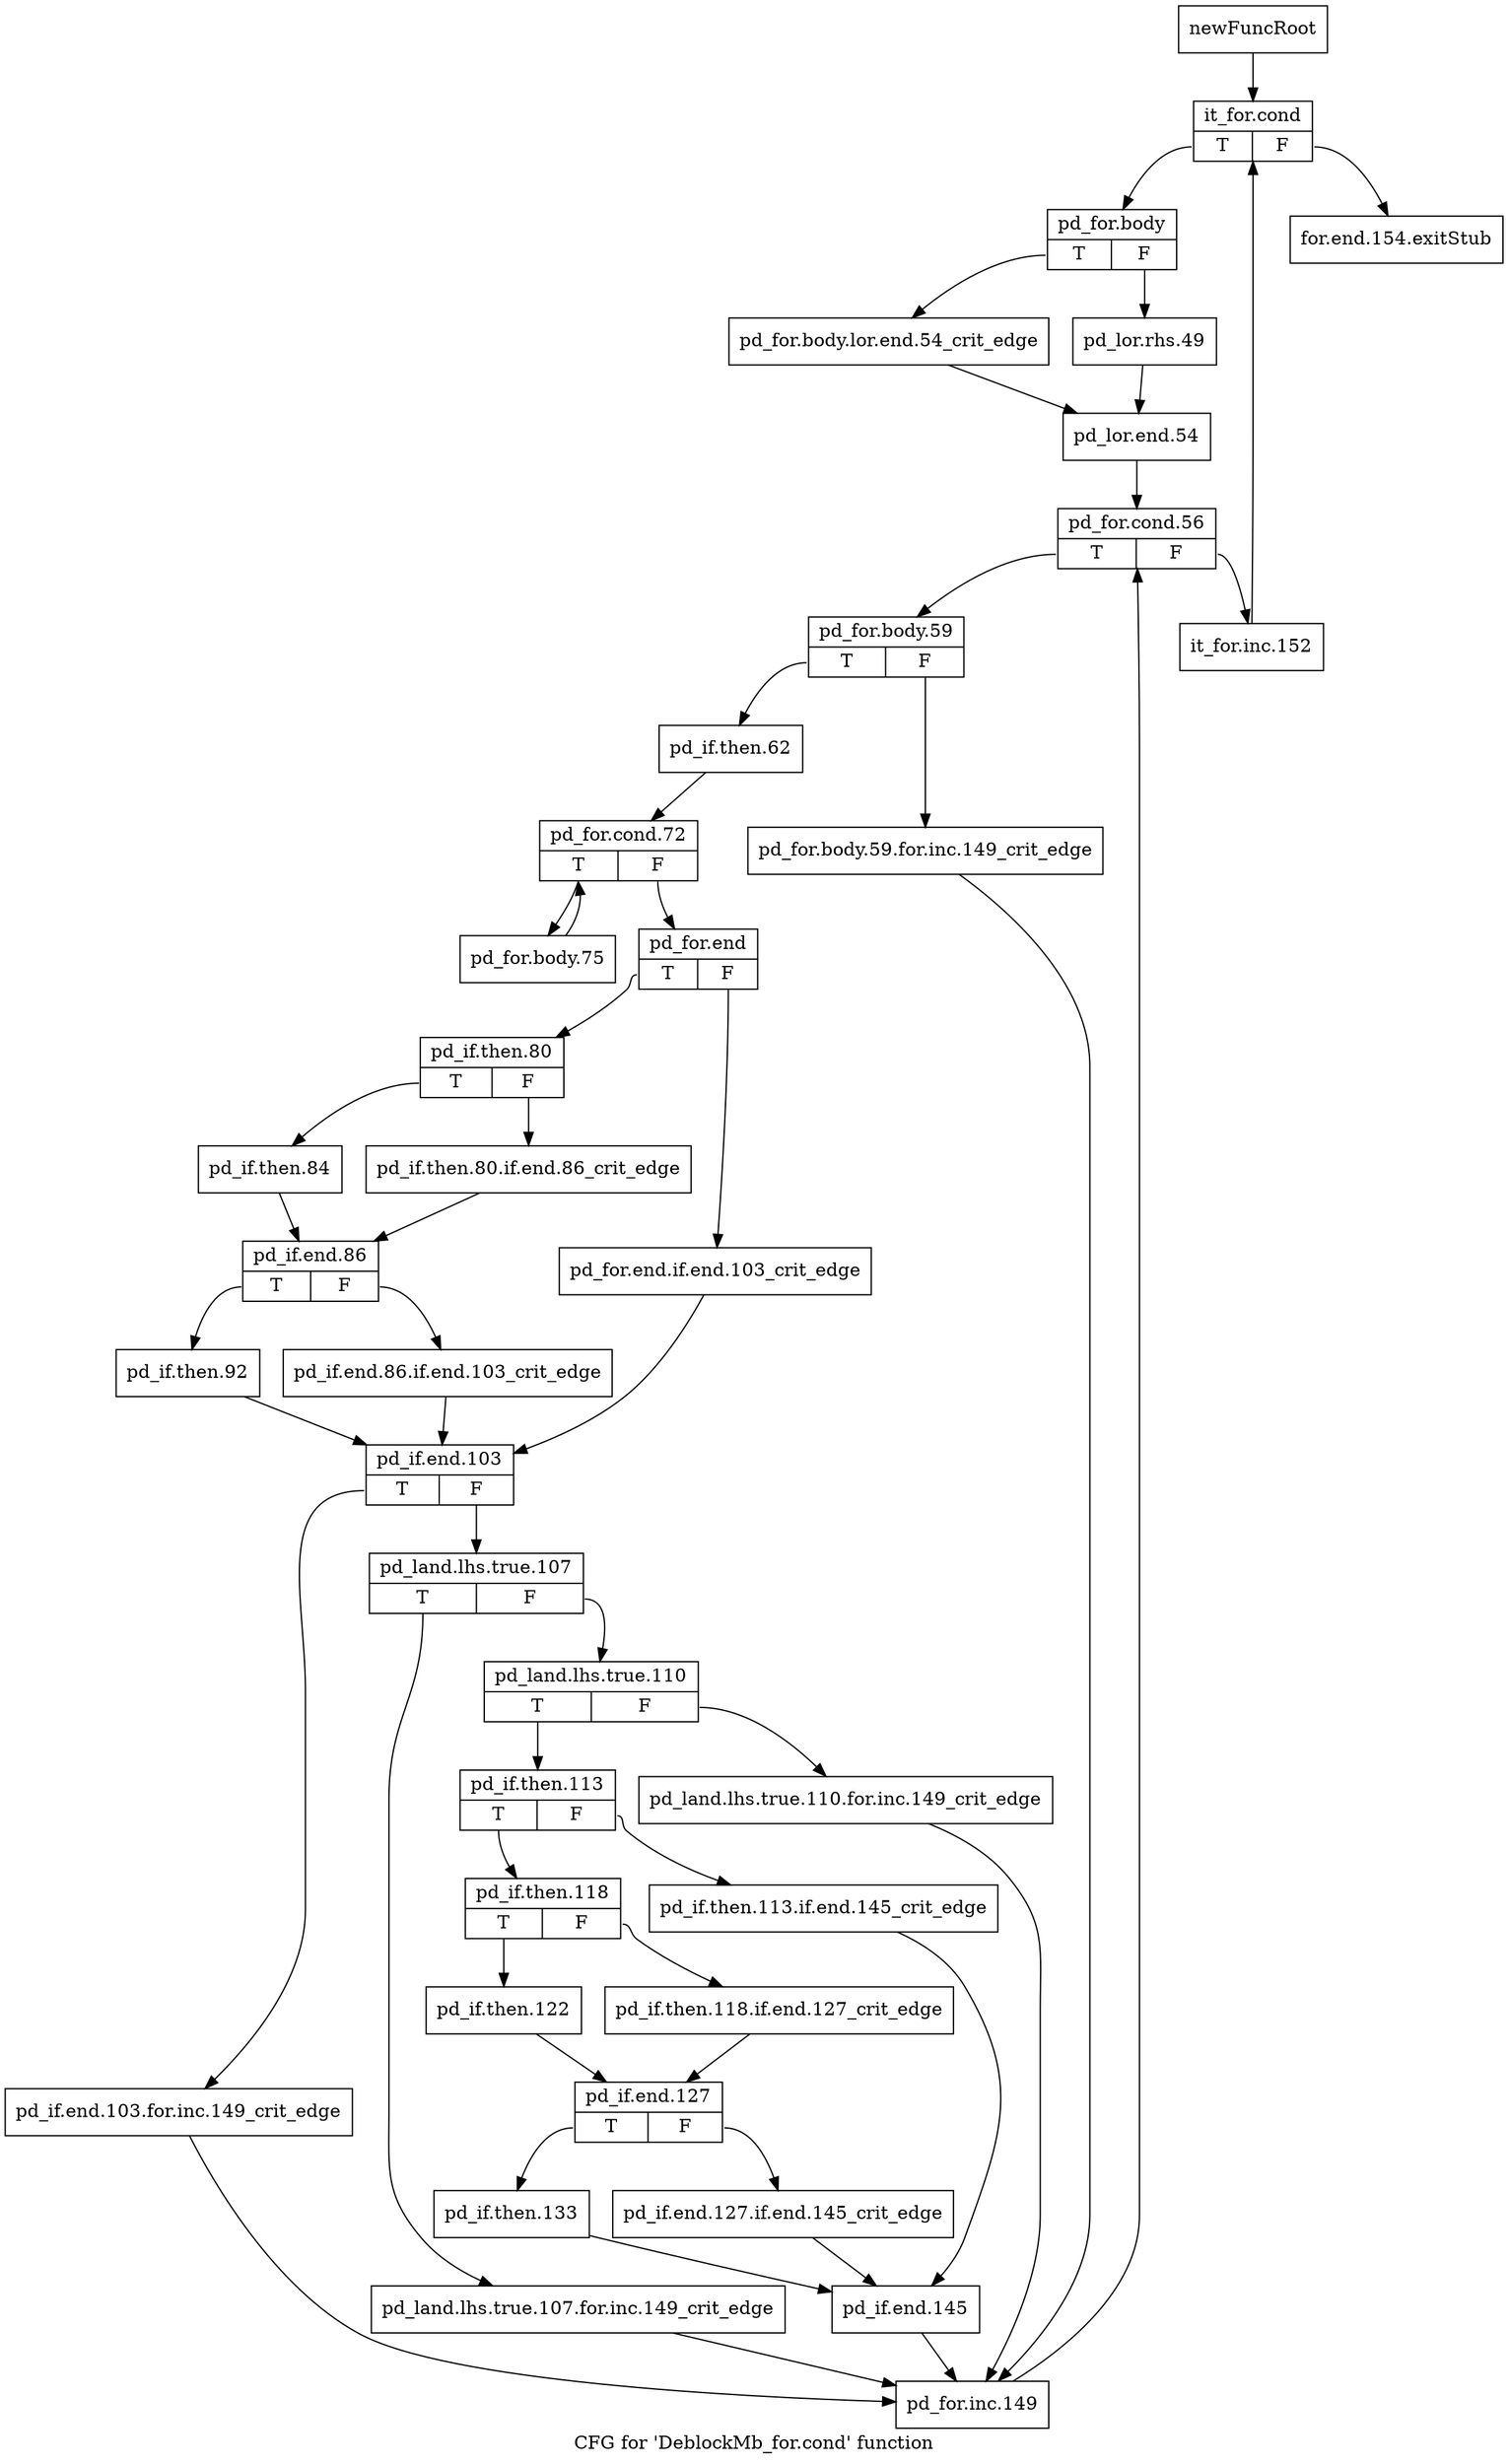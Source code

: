 digraph "CFG for 'DeblockMb_for.cond' function" {
	label="CFG for 'DeblockMb_for.cond' function";

	Node0x2286a20 [shape=record,label="{newFuncRoot}"];
	Node0x2286a20 -> Node0x2286ac0;
	Node0x2286a70 [shape=record,label="{for.end.154.exitStub}"];
	Node0x2286ac0 [shape=record,label="{it_for.cond|{<s0>T|<s1>F}}"];
	Node0x2286ac0:s0 -> Node0x2286b10;
	Node0x2286ac0:s1 -> Node0x2286a70;
	Node0x2286b10 [shape=record,label="{pd_for.body|{<s0>T|<s1>F}}"];
	Node0x2286b10:s0 -> Node0x2286bb0;
	Node0x2286b10:s1 -> Node0x2286b60;
	Node0x2286b60 [shape=record,label="{pd_lor.rhs.49}"];
	Node0x2286b60 -> Node0x2286c00;
	Node0x2286bb0 [shape=record,label="{pd_for.body.lor.end.54_crit_edge}"];
	Node0x2286bb0 -> Node0x2286c00;
	Node0x2286c00 [shape=record,label="{pd_lor.end.54}"];
	Node0x2286c00 -> Node0x2286c50;
	Node0x2286c50 [shape=record,label="{pd_for.cond.56|{<s0>T|<s1>F}}"];
	Node0x2286c50:s0 -> Node0x2286cf0;
	Node0x2286c50:s1 -> Node0x2286ca0;
	Node0x2286ca0 [shape=record,label="{it_for.inc.152}"];
	Node0x2286ca0 -> Node0x2286ac0;
	Node0x2286cf0 [shape=record,label="{pd_for.body.59|{<s0>T|<s1>F}}"];
	Node0x2286cf0:s0 -> Node0x2286d90;
	Node0x2286cf0:s1 -> Node0x2286d40;
	Node0x2286d40 [shape=record,label="{pd_for.body.59.for.inc.149_crit_edge}"];
	Node0x2286d40 -> Node0x2287560;
	Node0x2286d90 [shape=record,label="{pd_if.then.62}"];
	Node0x2286d90 -> Node0x2286de0;
	Node0x2286de0 [shape=record,label="{pd_for.cond.72|{<s0>T|<s1>F}}"];
	Node0x2286de0:s0 -> Node0x22875b0;
	Node0x2286de0:s1 -> Node0x2286e30;
	Node0x2286e30 [shape=record,label="{pd_for.end|{<s0>T|<s1>F}}"];
	Node0x2286e30:s0 -> Node0x2286ed0;
	Node0x2286e30:s1 -> Node0x2286e80;
	Node0x2286e80 [shape=record,label="{pd_for.end.if.end.103_crit_edge}"];
	Node0x2286e80 -> Node0x22870b0;
	Node0x2286ed0 [shape=record,label="{pd_if.then.80|{<s0>T|<s1>F}}"];
	Node0x2286ed0:s0 -> Node0x2286f70;
	Node0x2286ed0:s1 -> Node0x2286f20;
	Node0x2286f20 [shape=record,label="{pd_if.then.80.if.end.86_crit_edge}"];
	Node0x2286f20 -> Node0x2286fc0;
	Node0x2286f70 [shape=record,label="{pd_if.then.84}"];
	Node0x2286f70 -> Node0x2286fc0;
	Node0x2286fc0 [shape=record,label="{pd_if.end.86|{<s0>T|<s1>F}}"];
	Node0x2286fc0:s0 -> Node0x2287060;
	Node0x2286fc0:s1 -> Node0x2287010;
	Node0x2287010 [shape=record,label="{pd_if.end.86.if.end.103_crit_edge}"];
	Node0x2287010 -> Node0x22870b0;
	Node0x2287060 [shape=record,label="{pd_if.then.92}"];
	Node0x2287060 -> Node0x22870b0;
	Node0x22870b0 [shape=record,label="{pd_if.end.103|{<s0>T|<s1>F}}"];
	Node0x22870b0:s0 -> Node0x2287510;
	Node0x22870b0:s1 -> Node0x2287100;
	Node0x2287100 [shape=record,label="{pd_land.lhs.true.107|{<s0>T|<s1>F}}"];
	Node0x2287100:s0 -> Node0x22874c0;
	Node0x2287100:s1 -> Node0x2287150;
	Node0x2287150 [shape=record,label="{pd_land.lhs.true.110|{<s0>T|<s1>F}}"];
	Node0x2287150:s0 -> Node0x22871f0;
	Node0x2287150:s1 -> Node0x22871a0;
	Node0x22871a0 [shape=record,label="{pd_land.lhs.true.110.for.inc.149_crit_edge}"];
	Node0x22871a0 -> Node0x2287560;
	Node0x22871f0 [shape=record,label="{pd_if.then.113|{<s0>T|<s1>F}}"];
	Node0x22871f0:s0 -> Node0x2287290;
	Node0x22871f0:s1 -> Node0x2287240;
	Node0x2287240 [shape=record,label="{pd_if.then.113.if.end.145_crit_edge}"];
	Node0x2287240 -> Node0x2287470;
	Node0x2287290 [shape=record,label="{pd_if.then.118|{<s0>T|<s1>F}}"];
	Node0x2287290:s0 -> Node0x2287330;
	Node0x2287290:s1 -> Node0x22872e0;
	Node0x22872e0 [shape=record,label="{pd_if.then.118.if.end.127_crit_edge}"];
	Node0x22872e0 -> Node0x2287380;
	Node0x2287330 [shape=record,label="{pd_if.then.122}"];
	Node0x2287330 -> Node0x2287380;
	Node0x2287380 [shape=record,label="{pd_if.end.127|{<s0>T|<s1>F}}"];
	Node0x2287380:s0 -> Node0x2287420;
	Node0x2287380:s1 -> Node0x22873d0;
	Node0x22873d0 [shape=record,label="{pd_if.end.127.if.end.145_crit_edge}"];
	Node0x22873d0 -> Node0x2287470;
	Node0x2287420 [shape=record,label="{pd_if.then.133}"];
	Node0x2287420 -> Node0x2287470;
	Node0x2287470 [shape=record,label="{pd_if.end.145}"];
	Node0x2287470 -> Node0x2287560;
	Node0x22874c0 [shape=record,label="{pd_land.lhs.true.107.for.inc.149_crit_edge}"];
	Node0x22874c0 -> Node0x2287560;
	Node0x2287510 [shape=record,label="{pd_if.end.103.for.inc.149_crit_edge}"];
	Node0x2287510 -> Node0x2287560;
	Node0x2287560 [shape=record,label="{pd_for.inc.149}"];
	Node0x2287560 -> Node0x2286c50;
	Node0x22875b0 [shape=record,label="{pd_for.body.75}"];
	Node0x22875b0 -> Node0x2286de0;
}
